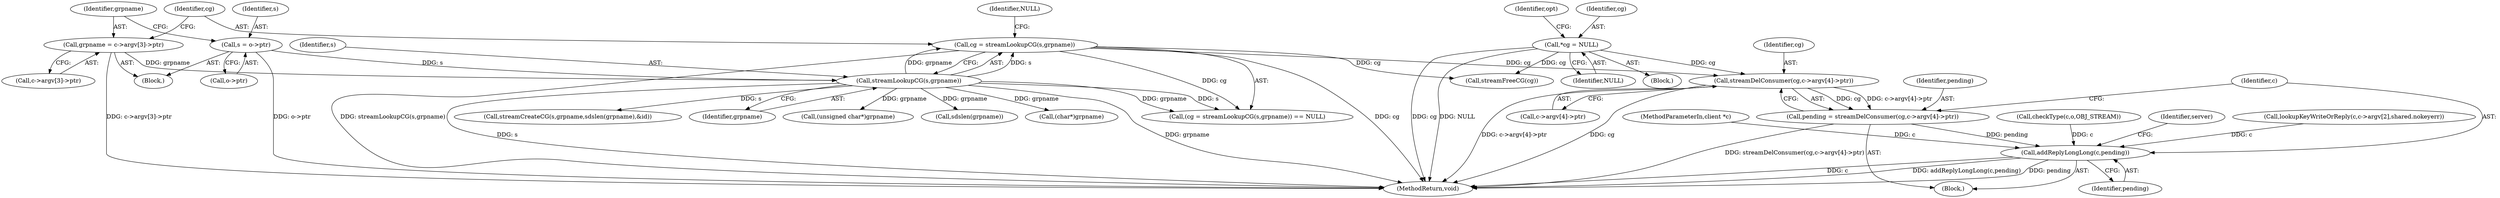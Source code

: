 digraph "0_redis_c04082cf138f1f51cedf05ee9ad36fb6763cafc6@array" {
"1000399" [label="(Call,streamDelConsumer(cg,c->argv[4]->ptr))"];
"1000180" [label="(Call,cg = streamLookupCG(s,grpname))"];
"1000182" [label="(Call,streamLookupCG(s,grpname))"];
"1000163" [label="(Call,s = o->ptr)"];
"1000168" [label="(Call,grpname = c->argv[3]->ptr)"];
"1000120" [label="(Call,*cg = NULL)"];
"1000397" [label="(Call,pending = streamDelConsumer(cg,c->argv[4]->ptr))"];
"1000408" [label="(Call,addReplyLongLong(c,pending))"];
"1000168" [label="(Call,grpname = c->argv[3]->ptr)"];
"1000399" [label="(Call,streamDelConsumer(cg,c->argv[4]->ptr))"];
"1000185" [label="(Identifier,NULL)"];
"1000369" [label="(Call,streamFreeCG(cg))"];
"1000261" [label="(Call,streamCreateCG(s,grpname,sdslen(grpname),&id))"];
"1000401" [label="(Call,c->argv[4]->ptr)"];
"1000182" [label="(Call,streamLookupCG(s,grpname))"];
"1000163" [label="(Call,s = o->ptr)"];
"1000169" [label="(Identifier,grpname)"];
"1000122" [label="(Identifier,NULL)"];
"1000179" [label="(Call,(cg = streamLookupCG(s,grpname)) == NULL)"];
"1000395" [label="(Block,)"];
"1000409" [label="(Identifier,c)"];
"1000432" [label="(MethodReturn,void)"];
"1000120" [label="(Call,*cg = NULL)"];
"1000139" [label="(Block,)"];
"1000398" [label="(Identifier,pending)"];
"1000397" [label="(Call,pending = streamDelConsumer(cg,c->argv[4]->ptr))"];
"1000413" [label="(Identifier,server)"];
"1000170" [label="(Call,c->argv[3]->ptr)"];
"1000408" [label="(Call,addReplyLongLong(c,pending))"];
"1000180" [label="(Call,cg = streamLookupCG(s,grpname))"];
"1000181" [label="(Identifier,cg)"];
"1000125" [label="(Identifier,opt)"];
"1000410" [label="(Identifier,pending)"];
"1000143" [label="(Call,lookupKeyWriteOrReply(c,c->argv[2],shared.nokeyerr))"];
"1000107" [label="(Block,)"];
"1000363" [label="(Call,(unsigned char*)grpname)"];
"1000264" [label="(Call,sdslen(grpname))"];
"1000164" [label="(Identifier,s)"];
"1000165" [label="(Call,o->ptr)"];
"1000199" [label="(Call,(char*)grpname)"];
"1000121" [label="(Identifier,cg)"];
"1000106" [label="(MethodParameterIn,client *c)"];
"1000400" [label="(Identifier,cg)"];
"1000158" [label="(Call,checkType(c,o,OBJ_STREAM))"];
"1000184" [label="(Identifier,grpname)"];
"1000183" [label="(Identifier,s)"];
"1000399" -> "1000397"  [label="AST: "];
"1000399" -> "1000401"  [label="CFG: "];
"1000400" -> "1000399"  [label="AST: "];
"1000401" -> "1000399"  [label="AST: "];
"1000397" -> "1000399"  [label="CFG: "];
"1000399" -> "1000432"  [label="DDG: c->argv[4]->ptr"];
"1000399" -> "1000432"  [label="DDG: cg"];
"1000399" -> "1000397"  [label="DDG: cg"];
"1000399" -> "1000397"  [label="DDG: c->argv[4]->ptr"];
"1000180" -> "1000399"  [label="DDG: cg"];
"1000120" -> "1000399"  [label="DDG: cg"];
"1000180" -> "1000179"  [label="AST: "];
"1000180" -> "1000182"  [label="CFG: "];
"1000181" -> "1000180"  [label="AST: "];
"1000182" -> "1000180"  [label="AST: "];
"1000185" -> "1000180"  [label="CFG: "];
"1000180" -> "1000432"  [label="DDG: streamLookupCG(s,grpname)"];
"1000180" -> "1000432"  [label="DDG: cg"];
"1000180" -> "1000179"  [label="DDG: cg"];
"1000182" -> "1000180"  [label="DDG: s"];
"1000182" -> "1000180"  [label="DDG: grpname"];
"1000180" -> "1000369"  [label="DDG: cg"];
"1000182" -> "1000184"  [label="CFG: "];
"1000183" -> "1000182"  [label="AST: "];
"1000184" -> "1000182"  [label="AST: "];
"1000182" -> "1000432"  [label="DDG: grpname"];
"1000182" -> "1000432"  [label="DDG: s"];
"1000182" -> "1000179"  [label="DDG: s"];
"1000182" -> "1000179"  [label="DDG: grpname"];
"1000163" -> "1000182"  [label="DDG: s"];
"1000168" -> "1000182"  [label="DDG: grpname"];
"1000182" -> "1000199"  [label="DDG: grpname"];
"1000182" -> "1000261"  [label="DDG: s"];
"1000182" -> "1000264"  [label="DDG: grpname"];
"1000182" -> "1000363"  [label="DDG: grpname"];
"1000163" -> "1000139"  [label="AST: "];
"1000163" -> "1000165"  [label="CFG: "];
"1000164" -> "1000163"  [label="AST: "];
"1000165" -> "1000163"  [label="AST: "];
"1000169" -> "1000163"  [label="CFG: "];
"1000163" -> "1000432"  [label="DDG: o->ptr"];
"1000168" -> "1000139"  [label="AST: "];
"1000168" -> "1000170"  [label="CFG: "];
"1000169" -> "1000168"  [label="AST: "];
"1000170" -> "1000168"  [label="AST: "];
"1000181" -> "1000168"  [label="CFG: "];
"1000168" -> "1000432"  [label="DDG: c->argv[3]->ptr"];
"1000120" -> "1000107"  [label="AST: "];
"1000120" -> "1000122"  [label="CFG: "];
"1000121" -> "1000120"  [label="AST: "];
"1000122" -> "1000120"  [label="AST: "];
"1000125" -> "1000120"  [label="CFG: "];
"1000120" -> "1000432"  [label="DDG: cg"];
"1000120" -> "1000432"  [label="DDG: NULL"];
"1000120" -> "1000369"  [label="DDG: cg"];
"1000397" -> "1000395"  [label="AST: "];
"1000398" -> "1000397"  [label="AST: "];
"1000409" -> "1000397"  [label="CFG: "];
"1000397" -> "1000432"  [label="DDG: streamDelConsumer(cg,c->argv[4]->ptr)"];
"1000397" -> "1000408"  [label="DDG: pending"];
"1000408" -> "1000395"  [label="AST: "];
"1000408" -> "1000410"  [label="CFG: "];
"1000409" -> "1000408"  [label="AST: "];
"1000410" -> "1000408"  [label="AST: "];
"1000413" -> "1000408"  [label="CFG: "];
"1000408" -> "1000432"  [label="DDG: c"];
"1000408" -> "1000432"  [label="DDG: addReplyLongLong(c,pending)"];
"1000408" -> "1000432"  [label="DDG: pending"];
"1000158" -> "1000408"  [label="DDG: c"];
"1000143" -> "1000408"  [label="DDG: c"];
"1000106" -> "1000408"  [label="DDG: c"];
}
